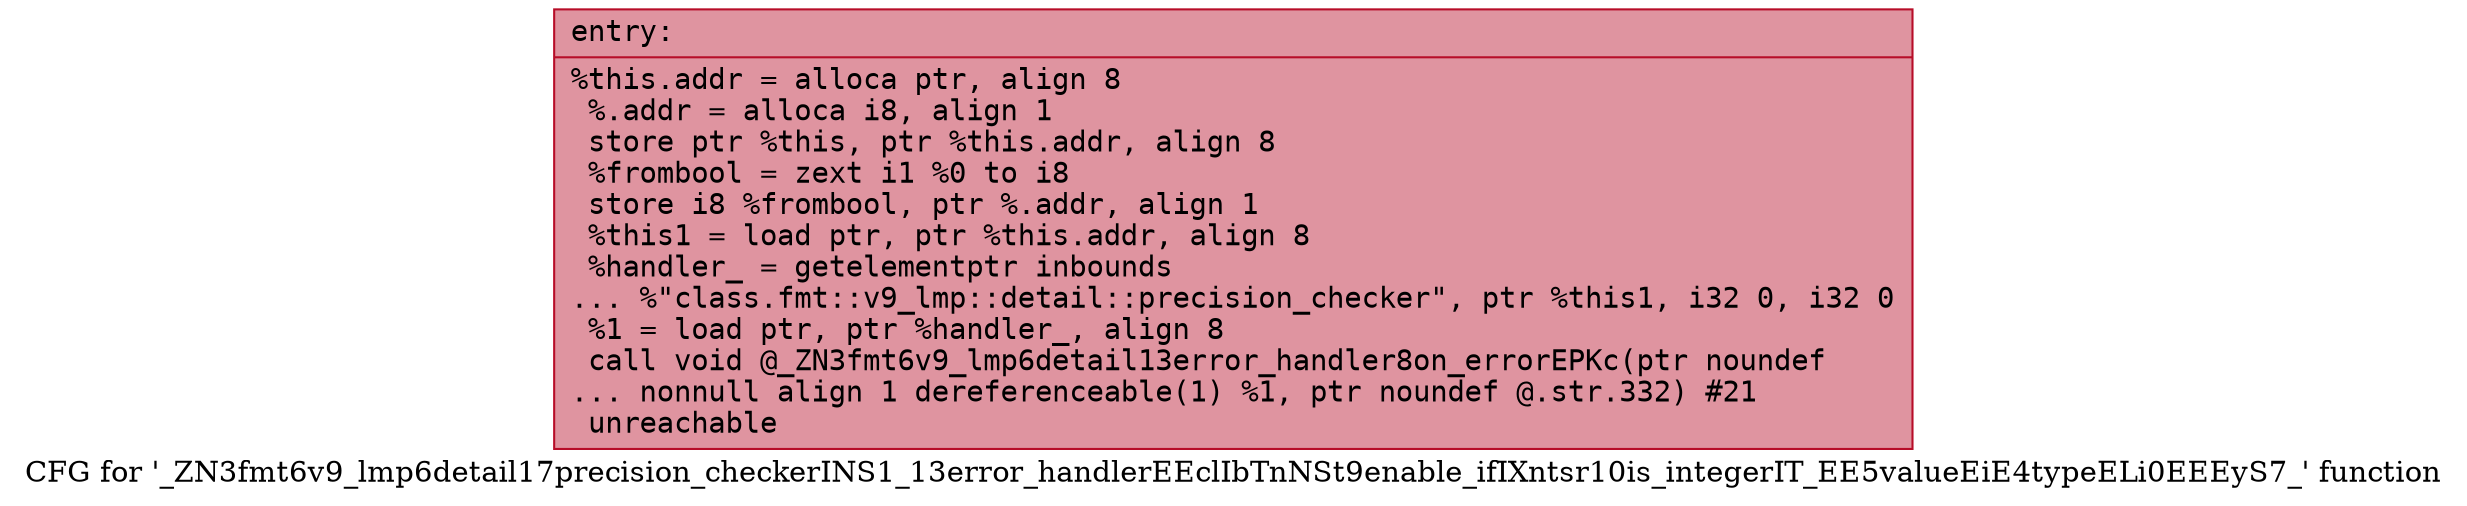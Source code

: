 digraph "CFG for '_ZN3fmt6v9_lmp6detail17precision_checkerINS1_13error_handlerEEclIbTnNSt9enable_ifIXntsr10is_integerIT_EE5valueEiE4typeELi0EEEyS7_' function" {
	label="CFG for '_ZN3fmt6v9_lmp6detail17precision_checkerINS1_13error_handlerEEclIbTnNSt9enable_ifIXntsr10is_integerIT_EE5valueEiE4typeELi0EEEyS7_' function";

	Node0x556bfeb4a3f0 [shape=record,color="#b70d28ff", style=filled, fillcolor="#b70d2870" fontname="Courier",label="{entry:\l|  %this.addr = alloca ptr, align 8\l  %.addr = alloca i8, align 1\l  store ptr %this, ptr %this.addr, align 8\l  %frombool = zext i1 %0 to i8\l  store i8 %frombool, ptr %.addr, align 1\l  %this1 = load ptr, ptr %this.addr, align 8\l  %handler_ = getelementptr inbounds\l... %\"class.fmt::v9_lmp::detail::precision_checker\", ptr %this1, i32 0, i32 0\l  %1 = load ptr, ptr %handler_, align 8\l  call void @_ZN3fmt6v9_lmp6detail13error_handler8on_errorEPKc(ptr noundef\l... nonnull align 1 dereferenceable(1) %1, ptr noundef @.str.332) #21\l  unreachable\l}"];
}
